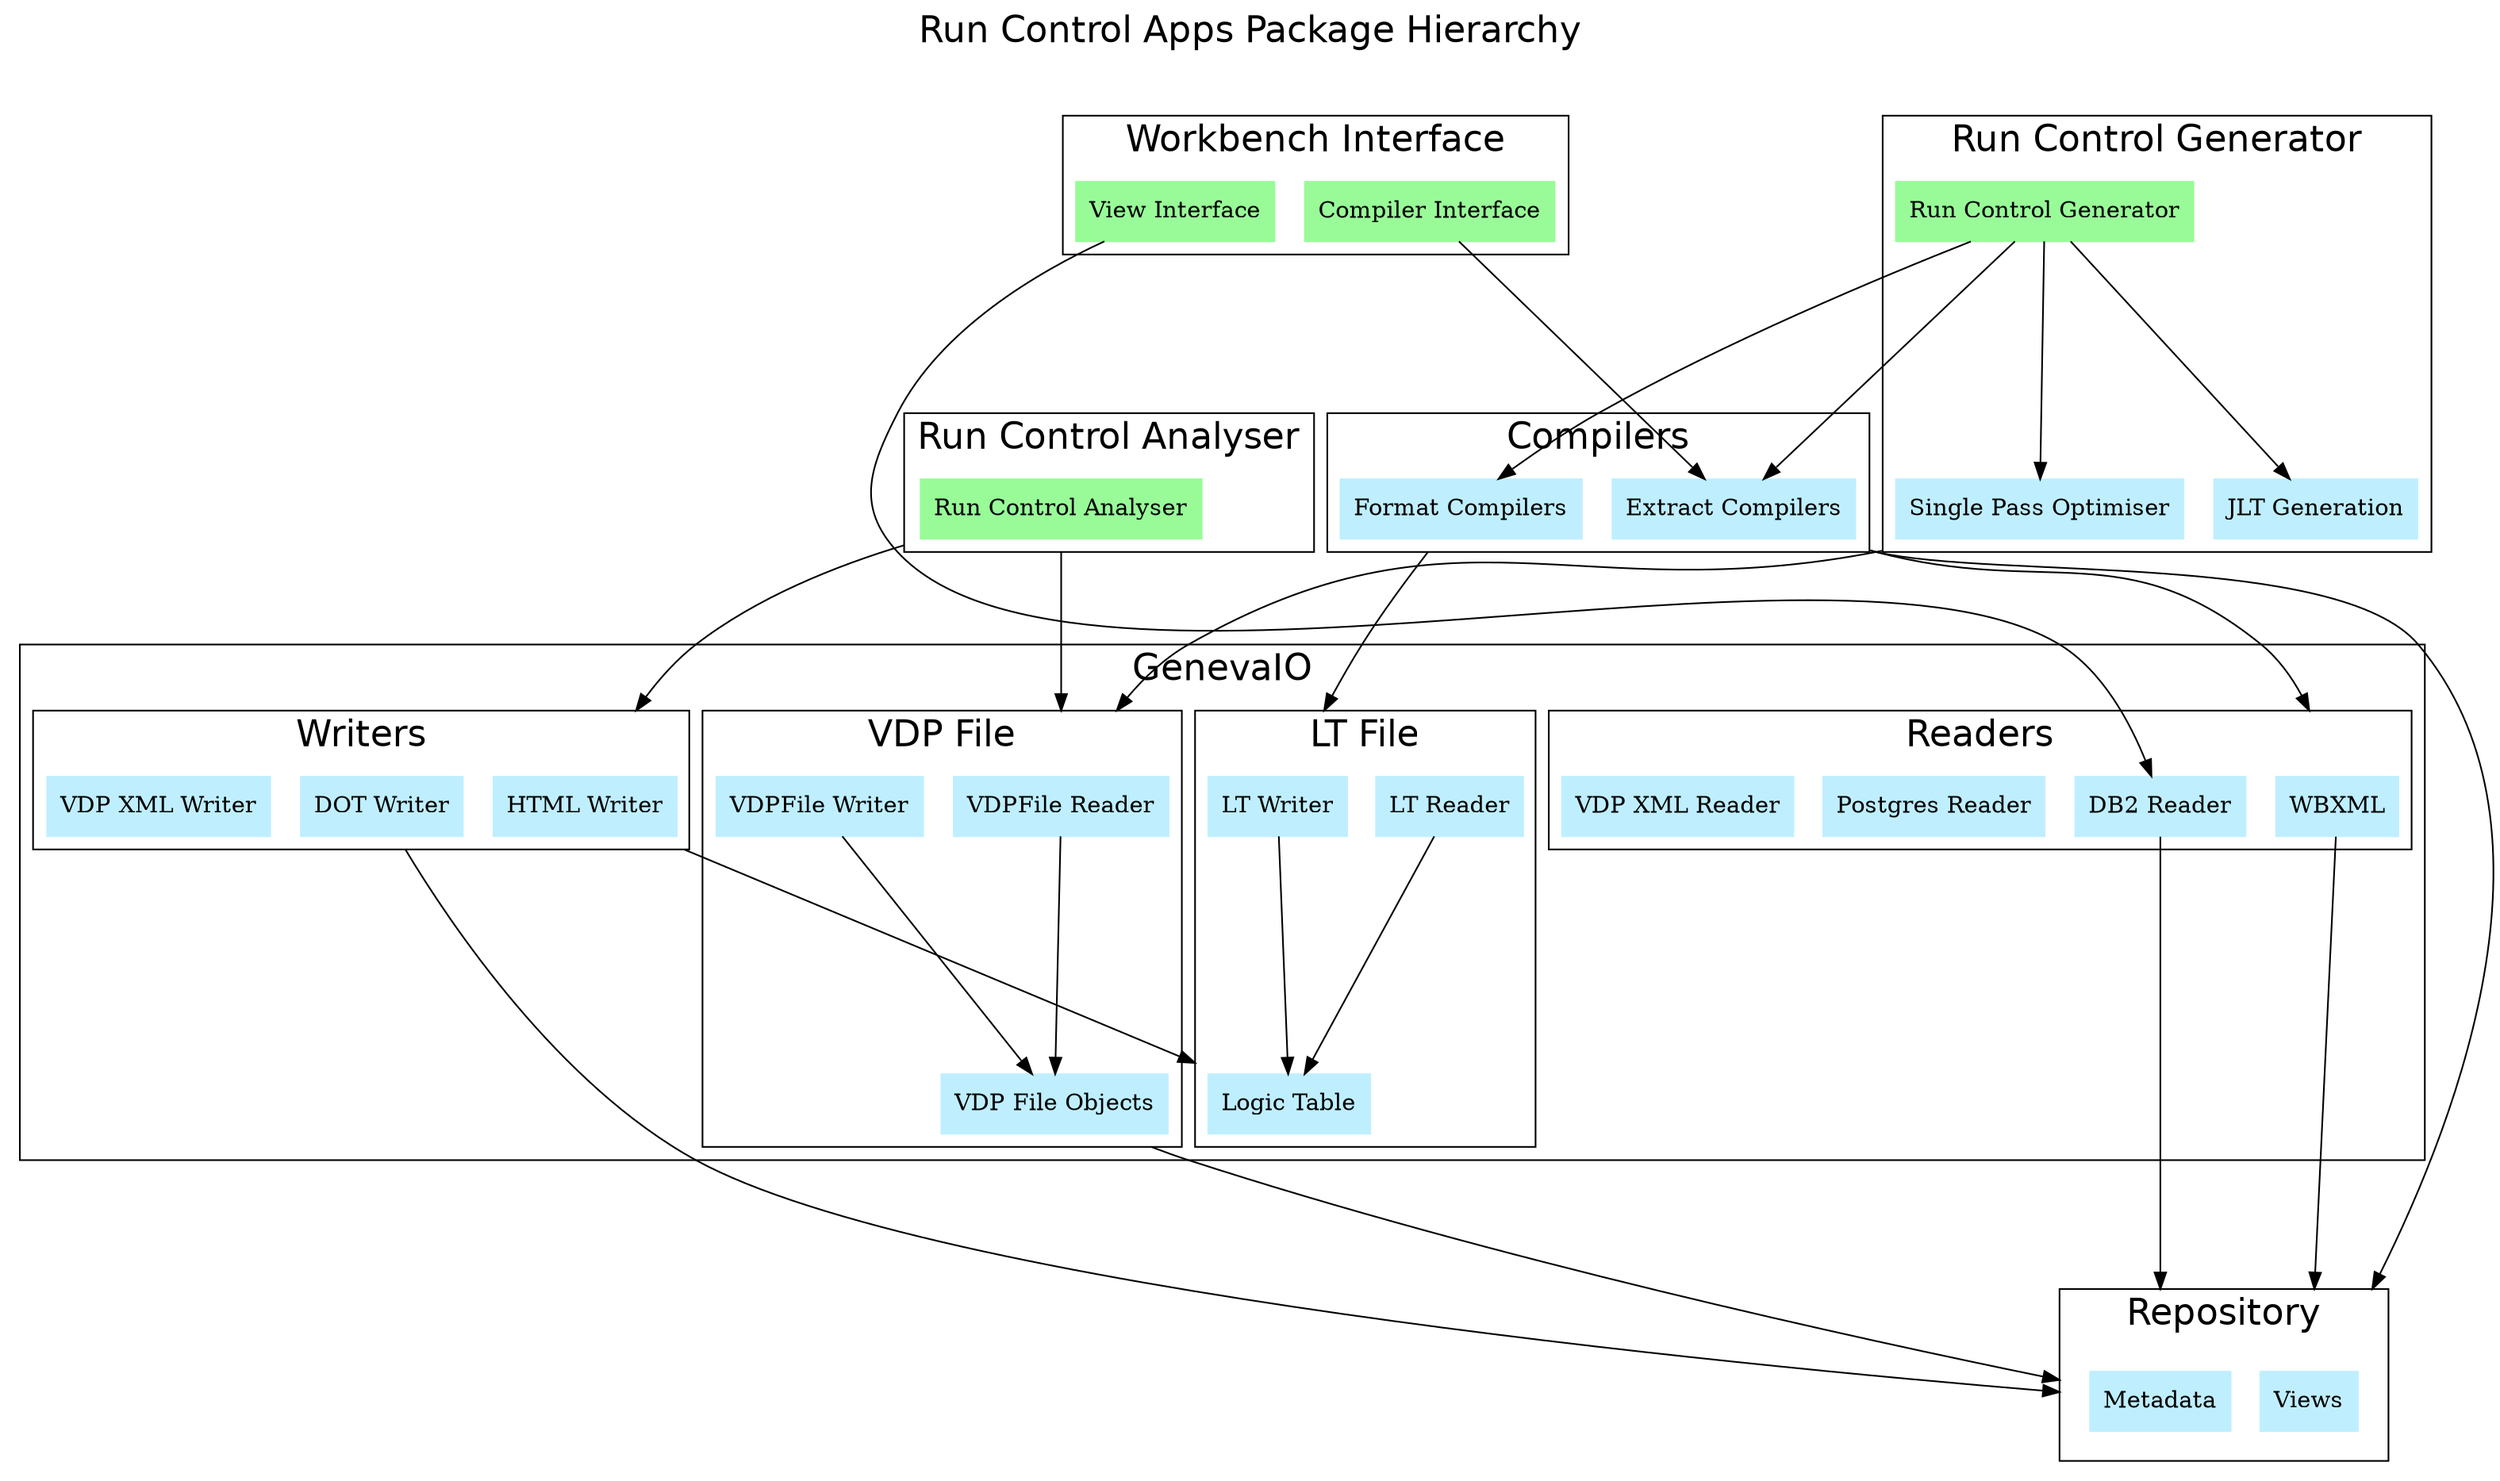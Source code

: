 digraph FrontendProjects {
    rankdir=TB
//Nodes
graph [label="Run Control Apps Package Hierarchy\n\n", labelloc=t, labeljust=center, fontname=Helvetica, fontsize=22 ranksep="2 equally" compound=true ];
labeljust=center;

// Applications
subgraph cluster_rcg { label="Run Control Generator" node [shape=plaintext]
    RCG[label="Run Control Generator" shape=rect style=filled color=PaleGreen]
    SPO[label="Single Pass Optimiser" shape=rect style=filled color="lightblue1" ]

    JLT[label="JLT Generation" shape=rect style=filled color="lightblue1" ]
}

subgraph cluster_comp { label="Compilers"  node [shape=plaintext] 
    EPF[label="Extract Compilers" shape=rect style=filled color="lightblue1" ]
    FPF[label="Format Compilers" shape=rect style=filled color="lightblue1" ]
}


subgraph cluster_fa { label="Run Control Analyser" node [shape=plaintext]
    FA[label="Run Control Analyser" shape=rect style=filled color=PaleGreen]
}

subgraph cluster_wb { label="Workbench Interface" node [shape=plaintext]
    VI[label="View Interface" shape=rect style=filled color=PaleGreen]
    CI[label="Compiler Interface" shape=rect style=filled color=PaleGreen]
}

//Libraries

subgraph cluster_gio { label="GenevaIO" node [shape=plaintext]

    subgraph cluster_giolt { label="LT File" node [shape=plaintext]
       LTR[label="LT Reader" shape=rect style=filled color="lightblue1" ]
       LTW[label="LT Writer" shape=rect style=filled color="lightblue1" ]
       REPOL[label="Logic Table" shape=rect style=filled color="lightblue1" ]
    }

    subgraph cluster_giovdp { label="VDP File" node [shape=plaintext]
        VDPR[label="VDPFile Reader" shape=rect style=filled color="lightblue1" ]
        VDPW[label="VDPFile Writer" shape=rect style=filled color="lightblue1" ]
        REPOV[label="VDP File Objects" shape=rect style=filled color="lightblue1" ]
    }

    subgraph cluster_gior { label="Readers" node [shape=plaintext]
        WB[label="WBXML" shape=rect style=filled color="lightblue1" ]
        DB2[label="DB2 Reader" shape=rect style=filled color="lightblue1" ]
        PG[label="Postgres Reader" shape=rect style=filled color="lightblue1" ]
        VX[label="VDP XML Reader" shape=rect style=filled color="lightblue1" ]
    }

    subgraph cluster_giow { label="Writers" node [shape=plaintext]
         HTML[label="HTML Writer" shape=rect style=filled color="lightblue1" ]
        DOT[label="DOT Writer" shape=rect style=filled color="lightblue1" ]
        VXW[label="VDP XML Writer" shape=rect style=filled color="lightblue1" ]
    }

}

subgraph cluster_repo { label="Repository" margin=18 node [shape=plaintext]
    REPOC[label="Views"  shape=rect style=filled color="lightblue1" ]
    REPOM[label="Metadata"  shape=rect style=filled color="lightblue1" ]
}

EPF -> WB [lhead=cluster_gior, ltail=cluster_comp]
FA -> VDPR [lhead=cluster_giovdp, ltail=cluster_fa]
FA -> HTML [lhead=cluster_giow, ltail=cluster_fa]
SPO -> VDPR [lhead=cluster_giovdp, ltail=cluster_rcg]
LTR -> REPOL
LTW -> REPOL

HTML -> REPOL [lhead=cluster_giolt, ltail=cluster_giow]
DOT  -> REPOM [lhead=cluster_repo, ltail=cluster_giow]
VDPW -> REPOV 
VDPR -> REPOV 
WB -> REPOC [lhead=cluster_repo]
RCG -> SPO
RCG -> FPF
RCG -> EPF
RCG -> JLT

VI -> DB2
CI -> EPF

DB2 -> REPOM [lhead=cluster_repo]


EPF  -> { REPOC} [lhead=cluster_repo, ltail=cluster_comp]
FPF  -> LTW [lhead=cluster_giolt, ltail=cluster_comp]


REPOV -> REPOM [lhead=cluster_repo, ltail=cluster_giovdp]
}
